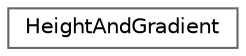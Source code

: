digraph "Graphical Class Hierarchy"
{
 // LATEX_PDF_SIZE
  bgcolor="transparent";
  edge [fontname=Helvetica,fontsize=10,labelfontname=Helvetica,labelfontsize=10];
  node [fontname=Helvetica,fontsize=10,shape=box,height=0.2,width=0.4];
  rankdir="LR";
  Node0 [id="Node000000",label="HeightAndGradient",height=0.2,width=0.4,color="grey40", fillcolor="white", style="filled",URL="$struct_height_and_gradient.html",tooltip=" "];
}
